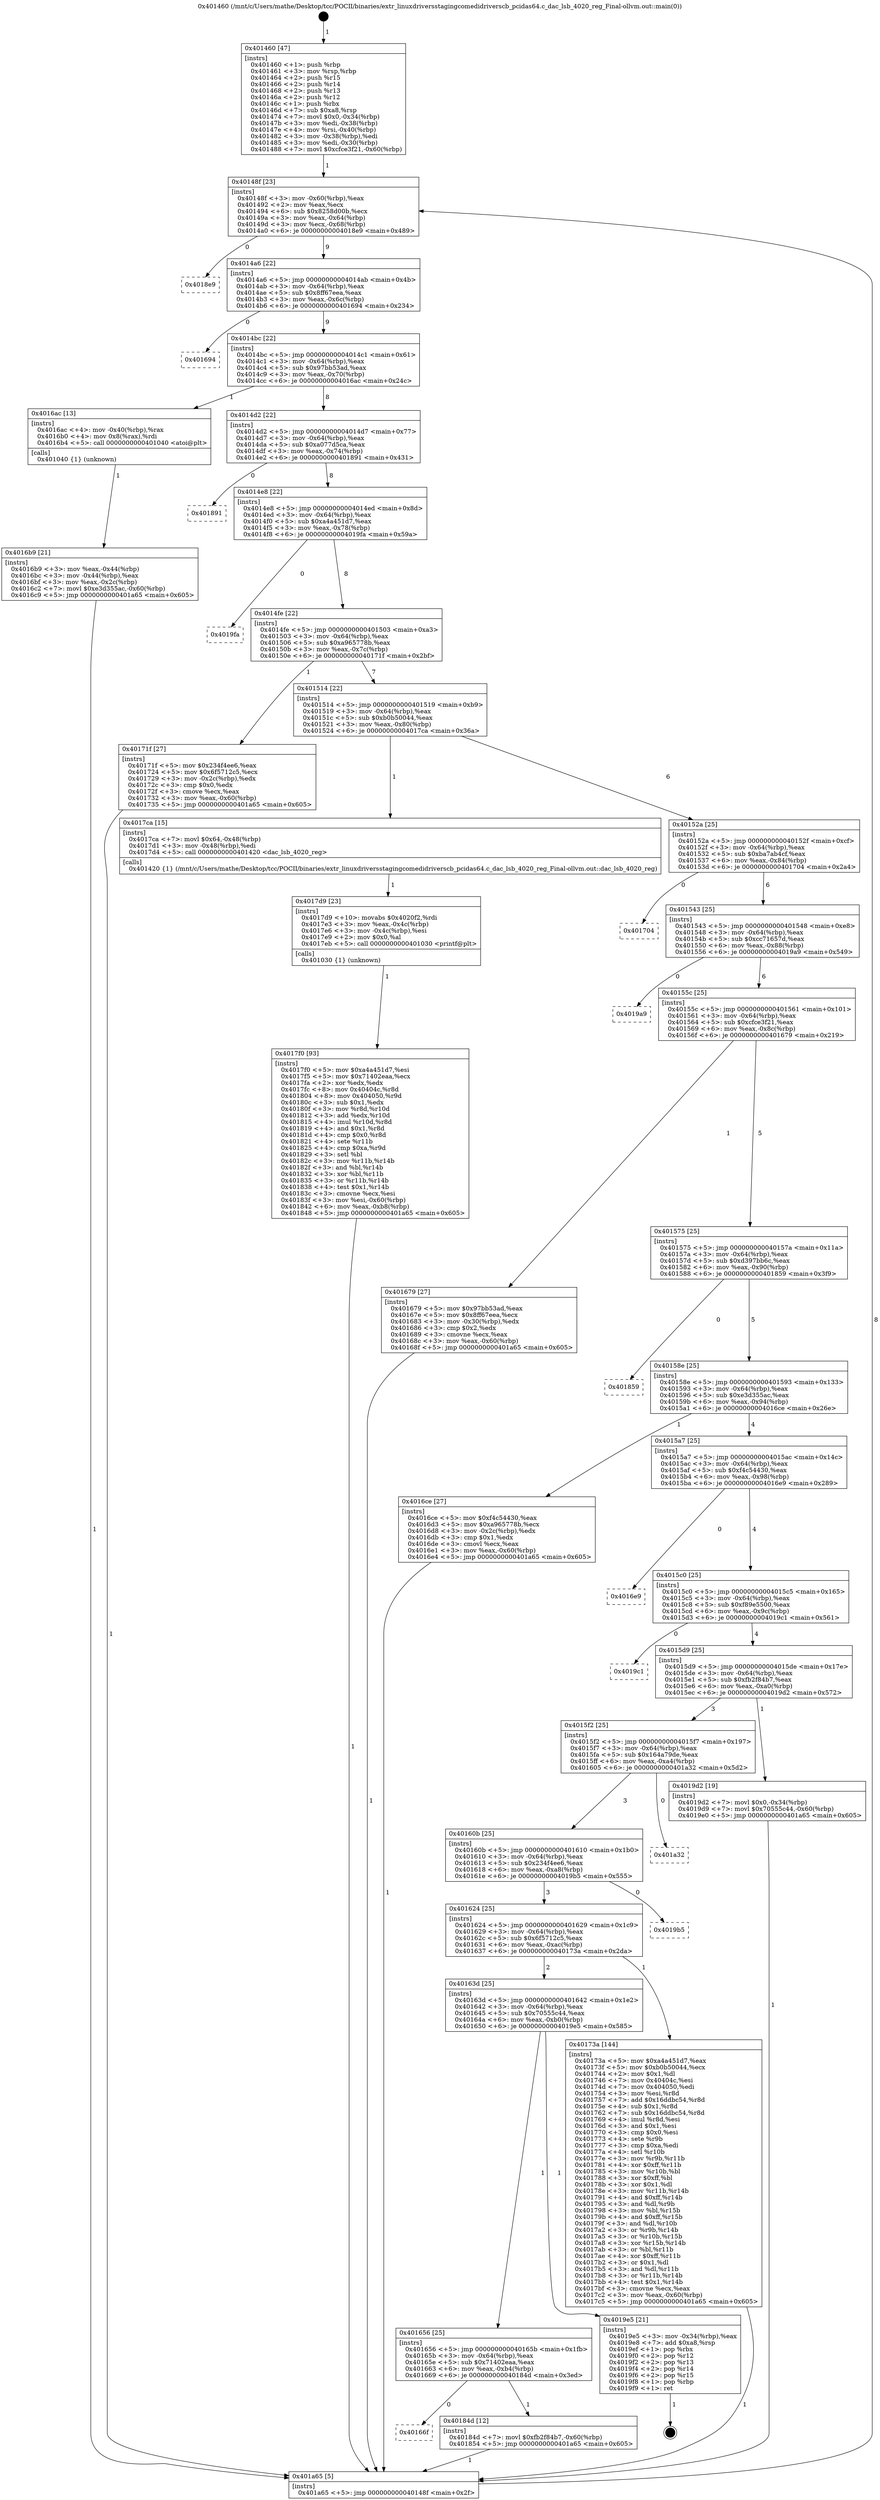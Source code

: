 digraph "0x401460" {
  label = "0x401460 (/mnt/c/Users/mathe/Desktop/tcc/POCII/binaries/extr_linuxdriversstagingcomedidriverscb_pcidas64.c_dac_lsb_4020_reg_Final-ollvm.out::main(0))"
  labelloc = "t"
  node[shape=record]

  Entry [label="",width=0.3,height=0.3,shape=circle,fillcolor=black,style=filled]
  "0x40148f" [label="{
     0x40148f [23]\l
     | [instrs]\l
     &nbsp;&nbsp;0x40148f \<+3\>: mov -0x60(%rbp),%eax\l
     &nbsp;&nbsp;0x401492 \<+2\>: mov %eax,%ecx\l
     &nbsp;&nbsp;0x401494 \<+6\>: sub $0x8258d00b,%ecx\l
     &nbsp;&nbsp;0x40149a \<+3\>: mov %eax,-0x64(%rbp)\l
     &nbsp;&nbsp;0x40149d \<+3\>: mov %ecx,-0x68(%rbp)\l
     &nbsp;&nbsp;0x4014a0 \<+6\>: je 00000000004018e9 \<main+0x489\>\l
  }"]
  "0x4018e9" [label="{
     0x4018e9\l
  }", style=dashed]
  "0x4014a6" [label="{
     0x4014a6 [22]\l
     | [instrs]\l
     &nbsp;&nbsp;0x4014a6 \<+5\>: jmp 00000000004014ab \<main+0x4b\>\l
     &nbsp;&nbsp;0x4014ab \<+3\>: mov -0x64(%rbp),%eax\l
     &nbsp;&nbsp;0x4014ae \<+5\>: sub $0x8ff67eea,%eax\l
     &nbsp;&nbsp;0x4014b3 \<+3\>: mov %eax,-0x6c(%rbp)\l
     &nbsp;&nbsp;0x4014b6 \<+6\>: je 0000000000401694 \<main+0x234\>\l
  }"]
  Exit [label="",width=0.3,height=0.3,shape=circle,fillcolor=black,style=filled,peripheries=2]
  "0x401694" [label="{
     0x401694\l
  }", style=dashed]
  "0x4014bc" [label="{
     0x4014bc [22]\l
     | [instrs]\l
     &nbsp;&nbsp;0x4014bc \<+5\>: jmp 00000000004014c1 \<main+0x61\>\l
     &nbsp;&nbsp;0x4014c1 \<+3\>: mov -0x64(%rbp),%eax\l
     &nbsp;&nbsp;0x4014c4 \<+5\>: sub $0x97bb53ad,%eax\l
     &nbsp;&nbsp;0x4014c9 \<+3\>: mov %eax,-0x70(%rbp)\l
     &nbsp;&nbsp;0x4014cc \<+6\>: je 00000000004016ac \<main+0x24c\>\l
  }"]
  "0x40166f" [label="{
     0x40166f\l
  }", style=dashed]
  "0x4016ac" [label="{
     0x4016ac [13]\l
     | [instrs]\l
     &nbsp;&nbsp;0x4016ac \<+4\>: mov -0x40(%rbp),%rax\l
     &nbsp;&nbsp;0x4016b0 \<+4\>: mov 0x8(%rax),%rdi\l
     &nbsp;&nbsp;0x4016b4 \<+5\>: call 0000000000401040 \<atoi@plt\>\l
     | [calls]\l
     &nbsp;&nbsp;0x401040 \{1\} (unknown)\l
  }"]
  "0x4014d2" [label="{
     0x4014d2 [22]\l
     | [instrs]\l
     &nbsp;&nbsp;0x4014d2 \<+5\>: jmp 00000000004014d7 \<main+0x77\>\l
     &nbsp;&nbsp;0x4014d7 \<+3\>: mov -0x64(%rbp),%eax\l
     &nbsp;&nbsp;0x4014da \<+5\>: sub $0xa077d5ca,%eax\l
     &nbsp;&nbsp;0x4014df \<+3\>: mov %eax,-0x74(%rbp)\l
     &nbsp;&nbsp;0x4014e2 \<+6\>: je 0000000000401891 \<main+0x431\>\l
  }"]
  "0x40184d" [label="{
     0x40184d [12]\l
     | [instrs]\l
     &nbsp;&nbsp;0x40184d \<+7\>: movl $0xfb2f84b7,-0x60(%rbp)\l
     &nbsp;&nbsp;0x401854 \<+5\>: jmp 0000000000401a65 \<main+0x605\>\l
  }"]
  "0x401891" [label="{
     0x401891\l
  }", style=dashed]
  "0x4014e8" [label="{
     0x4014e8 [22]\l
     | [instrs]\l
     &nbsp;&nbsp;0x4014e8 \<+5\>: jmp 00000000004014ed \<main+0x8d\>\l
     &nbsp;&nbsp;0x4014ed \<+3\>: mov -0x64(%rbp),%eax\l
     &nbsp;&nbsp;0x4014f0 \<+5\>: sub $0xa4a451d7,%eax\l
     &nbsp;&nbsp;0x4014f5 \<+3\>: mov %eax,-0x78(%rbp)\l
     &nbsp;&nbsp;0x4014f8 \<+6\>: je 00000000004019fa \<main+0x59a\>\l
  }"]
  "0x401656" [label="{
     0x401656 [25]\l
     | [instrs]\l
     &nbsp;&nbsp;0x401656 \<+5\>: jmp 000000000040165b \<main+0x1fb\>\l
     &nbsp;&nbsp;0x40165b \<+3\>: mov -0x64(%rbp),%eax\l
     &nbsp;&nbsp;0x40165e \<+5\>: sub $0x71402eaa,%eax\l
     &nbsp;&nbsp;0x401663 \<+6\>: mov %eax,-0xb4(%rbp)\l
     &nbsp;&nbsp;0x401669 \<+6\>: je 000000000040184d \<main+0x3ed\>\l
  }"]
  "0x4019fa" [label="{
     0x4019fa\l
  }", style=dashed]
  "0x4014fe" [label="{
     0x4014fe [22]\l
     | [instrs]\l
     &nbsp;&nbsp;0x4014fe \<+5\>: jmp 0000000000401503 \<main+0xa3\>\l
     &nbsp;&nbsp;0x401503 \<+3\>: mov -0x64(%rbp),%eax\l
     &nbsp;&nbsp;0x401506 \<+5\>: sub $0xa965778b,%eax\l
     &nbsp;&nbsp;0x40150b \<+3\>: mov %eax,-0x7c(%rbp)\l
     &nbsp;&nbsp;0x40150e \<+6\>: je 000000000040171f \<main+0x2bf\>\l
  }"]
  "0x4019e5" [label="{
     0x4019e5 [21]\l
     | [instrs]\l
     &nbsp;&nbsp;0x4019e5 \<+3\>: mov -0x34(%rbp),%eax\l
     &nbsp;&nbsp;0x4019e8 \<+7\>: add $0xa8,%rsp\l
     &nbsp;&nbsp;0x4019ef \<+1\>: pop %rbx\l
     &nbsp;&nbsp;0x4019f0 \<+2\>: pop %r12\l
     &nbsp;&nbsp;0x4019f2 \<+2\>: pop %r13\l
     &nbsp;&nbsp;0x4019f4 \<+2\>: pop %r14\l
     &nbsp;&nbsp;0x4019f6 \<+2\>: pop %r15\l
     &nbsp;&nbsp;0x4019f8 \<+1\>: pop %rbp\l
     &nbsp;&nbsp;0x4019f9 \<+1\>: ret\l
  }"]
  "0x40171f" [label="{
     0x40171f [27]\l
     | [instrs]\l
     &nbsp;&nbsp;0x40171f \<+5\>: mov $0x234f4ee6,%eax\l
     &nbsp;&nbsp;0x401724 \<+5\>: mov $0x6f5712c5,%ecx\l
     &nbsp;&nbsp;0x401729 \<+3\>: mov -0x2c(%rbp),%edx\l
     &nbsp;&nbsp;0x40172c \<+3\>: cmp $0x0,%edx\l
     &nbsp;&nbsp;0x40172f \<+3\>: cmove %ecx,%eax\l
     &nbsp;&nbsp;0x401732 \<+3\>: mov %eax,-0x60(%rbp)\l
     &nbsp;&nbsp;0x401735 \<+5\>: jmp 0000000000401a65 \<main+0x605\>\l
  }"]
  "0x401514" [label="{
     0x401514 [22]\l
     | [instrs]\l
     &nbsp;&nbsp;0x401514 \<+5\>: jmp 0000000000401519 \<main+0xb9\>\l
     &nbsp;&nbsp;0x401519 \<+3\>: mov -0x64(%rbp),%eax\l
     &nbsp;&nbsp;0x40151c \<+5\>: sub $0xb0b50044,%eax\l
     &nbsp;&nbsp;0x401521 \<+3\>: mov %eax,-0x80(%rbp)\l
     &nbsp;&nbsp;0x401524 \<+6\>: je 00000000004017ca \<main+0x36a\>\l
  }"]
  "0x4017f0" [label="{
     0x4017f0 [93]\l
     | [instrs]\l
     &nbsp;&nbsp;0x4017f0 \<+5\>: mov $0xa4a451d7,%esi\l
     &nbsp;&nbsp;0x4017f5 \<+5\>: mov $0x71402eaa,%ecx\l
     &nbsp;&nbsp;0x4017fa \<+2\>: xor %edx,%edx\l
     &nbsp;&nbsp;0x4017fc \<+8\>: mov 0x40404c,%r8d\l
     &nbsp;&nbsp;0x401804 \<+8\>: mov 0x404050,%r9d\l
     &nbsp;&nbsp;0x40180c \<+3\>: sub $0x1,%edx\l
     &nbsp;&nbsp;0x40180f \<+3\>: mov %r8d,%r10d\l
     &nbsp;&nbsp;0x401812 \<+3\>: add %edx,%r10d\l
     &nbsp;&nbsp;0x401815 \<+4\>: imul %r10d,%r8d\l
     &nbsp;&nbsp;0x401819 \<+4\>: and $0x1,%r8d\l
     &nbsp;&nbsp;0x40181d \<+4\>: cmp $0x0,%r8d\l
     &nbsp;&nbsp;0x401821 \<+4\>: sete %r11b\l
     &nbsp;&nbsp;0x401825 \<+4\>: cmp $0xa,%r9d\l
     &nbsp;&nbsp;0x401829 \<+3\>: setl %bl\l
     &nbsp;&nbsp;0x40182c \<+3\>: mov %r11b,%r14b\l
     &nbsp;&nbsp;0x40182f \<+3\>: and %bl,%r14b\l
     &nbsp;&nbsp;0x401832 \<+3\>: xor %bl,%r11b\l
     &nbsp;&nbsp;0x401835 \<+3\>: or %r11b,%r14b\l
     &nbsp;&nbsp;0x401838 \<+4\>: test $0x1,%r14b\l
     &nbsp;&nbsp;0x40183c \<+3\>: cmovne %ecx,%esi\l
     &nbsp;&nbsp;0x40183f \<+3\>: mov %esi,-0x60(%rbp)\l
     &nbsp;&nbsp;0x401842 \<+6\>: mov %eax,-0xb8(%rbp)\l
     &nbsp;&nbsp;0x401848 \<+5\>: jmp 0000000000401a65 \<main+0x605\>\l
  }"]
  "0x4017ca" [label="{
     0x4017ca [15]\l
     | [instrs]\l
     &nbsp;&nbsp;0x4017ca \<+7\>: movl $0x64,-0x48(%rbp)\l
     &nbsp;&nbsp;0x4017d1 \<+3\>: mov -0x48(%rbp),%edi\l
     &nbsp;&nbsp;0x4017d4 \<+5\>: call 0000000000401420 \<dac_lsb_4020_reg\>\l
     | [calls]\l
     &nbsp;&nbsp;0x401420 \{1\} (/mnt/c/Users/mathe/Desktop/tcc/POCII/binaries/extr_linuxdriversstagingcomedidriverscb_pcidas64.c_dac_lsb_4020_reg_Final-ollvm.out::dac_lsb_4020_reg)\l
  }"]
  "0x40152a" [label="{
     0x40152a [25]\l
     | [instrs]\l
     &nbsp;&nbsp;0x40152a \<+5\>: jmp 000000000040152f \<main+0xcf\>\l
     &nbsp;&nbsp;0x40152f \<+3\>: mov -0x64(%rbp),%eax\l
     &nbsp;&nbsp;0x401532 \<+5\>: sub $0xba7ab4cf,%eax\l
     &nbsp;&nbsp;0x401537 \<+6\>: mov %eax,-0x84(%rbp)\l
     &nbsp;&nbsp;0x40153d \<+6\>: je 0000000000401704 \<main+0x2a4\>\l
  }"]
  "0x4017d9" [label="{
     0x4017d9 [23]\l
     | [instrs]\l
     &nbsp;&nbsp;0x4017d9 \<+10\>: movabs $0x4020f2,%rdi\l
     &nbsp;&nbsp;0x4017e3 \<+3\>: mov %eax,-0x4c(%rbp)\l
     &nbsp;&nbsp;0x4017e6 \<+3\>: mov -0x4c(%rbp),%esi\l
     &nbsp;&nbsp;0x4017e9 \<+2\>: mov $0x0,%al\l
     &nbsp;&nbsp;0x4017eb \<+5\>: call 0000000000401030 \<printf@plt\>\l
     | [calls]\l
     &nbsp;&nbsp;0x401030 \{1\} (unknown)\l
  }"]
  "0x401704" [label="{
     0x401704\l
  }", style=dashed]
  "0x401543" [label="{
     0x401543 [25]\l
     | [instrs]\l
     &nbsp;&nbsp;0x401543 \<+5\>: jmp 0000000000401548 \<main+0xe8\>\l
     &nbsp;&nbsp;0x401548 \<+3\>: mov -0x64(%rbp),%eax\l
     &nbsp;&nbsp;0x40154b \<+5\>: sub $0xcc71657d,%eax\l
     &nbsp;&nbsp;0x401550 \<+6\>: mov %eax,-0x88(%rbp)\l
     &nbsp;&nbsp;0x401556 \<+6\>: je 00000000004019a9 \<main+0x549\>\l
  }"]
  "0x40163d" [label="{
     0x40163d [25]\l
     | [instrs]\l
     &nbsp;&nbsp;0x40163d \<+5\>: jmp 0000000000401642 \<main+0x1e2\>\l
     &nbsp;&nbsp;0x401642 \<+3\>: mov -0x64(%rbp),%eax\l
     &nbsp;&nbsp;0x401645 \<+5\>: sub $0x70555c44,%eax\l
     &nbsp;&nbsp;0x40164a \<+6\>: mov %eax,-0xb0(%rbp)\l
     &nbsp;&nbsp;0x401650 \<+6\>: je 00000000004019e5 \<main+0x585\>\l
  }"]
  "0x4019a9" [label="{
     0x4019a9\l
  }", style=dashed]
  "0x40155c" [label="{
     0x40155c [25]\l
     | [instrs]\l
     &nbsp;&nbsp;0x40155c \<+5\>: jmp 0000000000401561 \<main+0x101\>\l
     &nbsp;&nbsp;0x401561 \<+3\>: mov -0x64(%rbp),%eax\l
     &nbsp;&nbsp;0x401564 \<+5\>: sub $0xcfce3f21,%eax\l
     &nbsp;&nbsp;0x401569 \<+6\>: mov %eax,-0x8c(%rbp)\l
     &nbsp;&nbsp;0x40156f \<+6\>: je 0000000000401679 \<main+0x219\>\l
  }"]
  "0x40173a" [label="{
     0x40173a [144]\l
     | [instrs]\l
     &nbsp;&nbsp;0x40173a \<+5\>: mov $0xa4a451d7,%eax\l
     &nbsp;&nbsp;0x40173f \<+5\>: mov $0xb0b50044,%ecx\l
     &nbsp;&nbsp;0x401744 \<+2\>: mov $0x1,%dl\l
     &nbsp;&nbsp;0x401746 \<+7\>: mov 0x40404c,%esi\l
     &nbsp;&nbsp;0x40174d \<+7\>: mov 0x404050,%edi\l
     &nbsp;&nbsp;0x401754 \<+3\>: mov %esi,%r8d\l
     &nbsp;&nbsp;0x401757 \<+7\>: add $0x16ddbc54,%r8d\l
     &nbsp;&nbsp;0x40175e \<+4\>: sub $0x1,%r8d\l
     &nbsp;&nbsp;0x401762 \<+7\>: sub $0x16ddbc54,%r8d\l
     &nbsp;&nbsp;0x401769 \<+4\>: imul %r8d,%esi\l
     &nbsp;&nbsp;0x40176d \<+3\>: and $0x1,%esi\l
     &nbsp;&nbsp;0x401770 \<+3\>: cmp $0x0,%esi\l
     &nbsp;&nbsp;0x401773 \<+4\>: sete %r9b\l
     &nbsp;&nbsp;0x401777 \<+3\>: cmp $0xa,%edi\l
     &nbsp;&nbsp;0x40177a \<+4\>: setl %r10b\l
     &nbsp;&nbsp;0x40177e \<+3\>: mov %r9b,%r11b\l
     &nbsp;&nbsp;0x401781 \<+4\>: xor $0xff,%r11b\l
     &nbsp;&nbsp;0x401785 \<+3\>: mov %r10b,%bl\l
     &nbsp;&nbsp;0x401788 \<+3\>: xor $0xff,%bl\l
     &nbsp;&nbsp;0x40178b \<+3\>: xor $0x1,%dl\l
     &nbsp;&nbsp;0x40178e \<+3\>: mov %r11b,%r14b\l
     &nbsp;&nbsp;0x401791 \<+4\>: and $0xff,%r14b\l
     &nbsp;&nbsp;0x401795 \<+3\>: and %dl,%r9b\l
     &nbsp;&nbsp;0x401798 \<+3\>: mov %bl,%r15b\l
     &nbsp;&nbsp;0x40179b \<+4\>: and $0xff,%r15b\l
     &nbsp;&nbsp;0x40179f \<+3\>: and %dl,%r10b\l
     &nbsp;&nbsp;0x4017a2 \<+3\>: or %r9b,%r14b\l
     &nbsp;&nbsp;0x4017a5 \<+3\>: or %r10b,%r15b\l
     &nbsp;&nbsp;0x4017a8 \<+3\>: xor %r15b,%r14b\l
     &nbsp;&nbsp;0x4017ab \<+3\>: or %bl,%r11b\l
     &nbsp;&nbsp;0x4017ae \<+4\>: xor $0xff,%r11b\l
     &nbsp;&nbsp;0x4017b2 \<+3\>: or $0x1,%dl\l
     &nbsp;&nbsp;0x4017b5 \<+3\>: and %dl,%r11b\l
     &nbsp;&nbsp;0x4017b8 \<+3\>: or %r11b,%r14b\l
     &nbsp;&nbsp;0x4017bb \<+4\>: test $0x1,%r14b\l
     &nbsp;&nbsp;0x4017bf \<+3\>: cmovne %ecx,%eax\l
     &nbsp;&nbsp;0x4017c2 \<+3\>: mov %eax,-0x60(%rbp)\l
     &nbsp;&nbsp;0x4017c5 \<+5\>: jmp 0000000000401a65 \<main+0x605\>\l
  }"]
  "0x401679" [label="{
     0x401679 [27]\l
     | [instrs]\l
     &nbsp;&nbsp;0x401679 \<+5\>: mov $0x97bb53ad,%eax\l
     &nbsp;&nbsp;0x40167e \<+5\>: mov $0x8ff67eea,%ecx\l
     &nbsp;&nbsp;0x401683 \<+3\>: mov -0x30(%rbp),%edx\l
     &nbsp;&nbsp;0x401686 \<+3\>: cmp $0x2,%edx\l
     &nbsp;&nbsp;0x401689 \<+3\>: cmovne %ecx,%eax\l
     &nbsp;&nbsp;0x40168c \<+3\>: mov %eax,-0x60(%rbp)\l
     &nbsp;&nbsp;0x40168f \<+5\>: jmp 0000000000401a65 \<main+0x605\>\l
  }"]
  "0x401575" [label="{
     0x401575 [25]\l
     | [instrs]\l
     &nbsp;&nbsp;0x401575 \<+5\>: jmp 000000000040157a \<main+0x11a\>\l
     &nbsp;&nbsp;0x40157a \<+3\>: mov -0x64(%rbp),%eax\l
     &nbsp;&nbsp;0x40157d \<+5\>: sub $0xd397bb6c,%eax\l
     &nbsp;&nbsp;0x401582 \<+6\>: mov %eax,-0x90(%rbp)\l
     &nbsp;&nbsp;0x401588 \<+6\>: je 0000000000401859 \<main+0x3f9\>\l
  }"]
  "0x401a65" [label="{
     0x401a65 [5]\l
     | [instrs]\l
     &nbsp;&nbsp;0x401a65 \<+5\>: jmp 000000000040148f \<main+0x2f\>\l
  }"]
  "0x401460" [label="{
     0x401460 [47]\l
     | [instrs]\l
     &nbsp;&nbsp;0x401460 \<+1\>: push %rbp\l
     &nbsp;&nbsp;0x401461 \<+3\>: mov %rsp,%rbp\l
     &nbsp;&nbsp;0x401464 \<+2\>: push %r15\l
     &nbsp;&nbsp;0x401466 \<+2\>: push %r14\l
     &nbsp;&nbsp;0x401468 \<+2\>: push %r13\l
     &nbsp;&nbsp;0x40146a \<+2\>: push %r12\l
     &nbsp;&nbsp;0x40146c \<+1\>: push %rbx\l
     &nbsp;&nbsp;0x40146d \<+7\>: sub $0xa8,%rsp\l
     &nbsp;&nbsp;0x401474 \<+7\>: movl $0x0,-0x34(%rbp)\l
     &nbsp;&nbsp;0x40147b \<+3\>: mov %edi,-0x38(%rbp)\l
     &nbsp;&nbsp;0x40147e \<+4\>: mov %rsi,-0x40(%rbp)\l
     &nbsp;&nbsp;0x401482 \<+3\>: mov -0x38(%rbp),%edi\l
     &nbsp;&nbsp;0x401485 \<+3\>: mov %edi,-0x30(%rbp)\l
     &nbsp;&nbsp;0x401488 \<+7\>: movl $0xcfce3f21,-0x60(%rbp)\l
  }"]
  "0x4016b9" [label="{
     0x4016b9 [21]\l
     | [instrs]\l
     &nbsp;&nbsp;0x4016b9 \<+3\>: mov %eax,-0x44(%rbp)\l
     &nbsp;&nbsp;0x4016bc \<+3\>: mov -0x44(%rbp),%eax\l
     &nbsp;&nbsp;0x4016bf \<+3\>: mov %eax,-0x2c(%rbp)\l
     &nbsp;&nbsp;0x4016c2 \<+7\>: movl $0xe3d355ac,-0x60(%rbp)\l
     &nbsp;&nbsp;0x4016c9 \<+5\>: jmp 0000000000401a65 \<main+0x605\>\l
  }"]
  "0x401624" [label="{
     0x401624 [25]\l
     | [instrs]\l
     &nbsp;&nbsp;0x401624 \<+5\>: jmp 0000000000401629 \<main+0x1c9\>\l
     &nbsp;&nbsp;0x401629 \<+3\>: mov -0x64(%rbp),%eax\l
     &nbsp;&nbsp;0x40162c \<+5\>: sub $0x6f5712c5,%eax\l
     &nbsp;&nbsp;0x401631 \<+6\>: mov %eax,-0xac(%rbp)\l
     &nbsp;&nbsp;0x401637 \<+6\>: je 000000000040173a \<main+0x2da\>\l
  }"]
  "0x401859" [label="{
     0x401859\l
  }", style=dashed]
  "0x40158e" [label="{
     0x40158e [25]\l
     | [instrs]\l
     &nbsp;&nbsp;0x40158e \<+5\>: jmp 0000000000401593 \<main+0x133\>\l
     &nbsp;&nbsp;0x401593 \<+3\>: mov -0x64(%rbp),%eax\l
     &nbsp;&nbsp;0x401596 \<+5\>: sub $0xe3d355ac,%eax\l
     &nbsp;&nbsp;0x40159b \<+6\>: mov %eax,-0x94(%rbp)\l
     &nbsp;&nbsp;0x4015a1 \<+6\>: je 00000000004016ce \<main+0x26e\>\l
  }"]
  "0x4019b5" [label="{
     0x4019b5\l
  }", style=dashed]
  "0x4016ce" [label="{
     0x4016ce [27]\l
     | [instrs]\l
     &nbsp;&nbsp;0x4016ce \<+5\>: mov $0xf4c54430,%eax\l
     &nbsp;&nbsp;0x4016d3 \<+5\>: mov $0xa965778b,%ecx\l
     &nbsp;&nbsp;0x4016d8 \<+3\>: mov -0x2c(%rbp),%edx\l
     &nbsp;&nbsp;0x4016db \<+3\>: cmp $0x1,%edx\l
     &nbsp;&nbsp;0x4016de \<+3\>: cmovl %ecx,%eax\l
     &nbsp;&nbsp;0x4016e1 \<+3\>: mov %eax,-0x60(%rbp)\l
     &nbsp;&nbsp;0x4016e4 \<+5\>: jmp 0000000000401a65 \<main+0x605\>\l
  }"]
  "0x4015a7" [label="{
     0x4015a7 [25]\l
     | [instrs]\l
     &nbsp;&nbsp;0x4015a7 \<+5\>: jmp 00000000004015ac \<main+0x14c\>\l
     &nbsp;&nbsp;0x4015ac \<+3\>: mov -0x64(%rbp),%eax\l
     &nbsp;&nbsp;0x4015af \<+5\>: sub $0xf4c54430,%eax\l
     &nbsp;&nbsp;0x4015b4 \<+6\>: mov %eax,-0x98(%rbp)\l
     &nbsp;&nbsp;0x4015ba \<+6\>: je 00000000004016e9 \<main+0x289\>\l
  }"]
  "0x40160b" [label="{
     0x40160b [25]\l
     | [instrs]\l
     &nbsp;&nbsp;0x40160b \<+5\>: jmp 0000000000401610 \<main+0x1b0\>\l
     &nbsp;&nbsp;0x401610 \<+3\>: mov -0x64(%rbp),%eax\l
     &nbsp;&nbsp;0x401613 \<+5\>: sub $0x234f4ee6,%eax\l
     &nbsp;&nbsp;0x401618 \<+6\>: mov %eax,-0xa8(%rbp)\l
     &nbsp;&nbsp;0x40161e \<+6\>: je 00000000004019b5 \<main+0x555\>\l
  }"]
  "0x4016e9" [label="{
     0x4016e9\l
  }", style=dashed]
  "0x4015c0" [label="{
     0x4015c0 [25]\l
     | [instrs]\l
     &nbsp;&nbsp;0x4015c0 \<+5\>: jmp 00000000004015c5 \<main+0x165\>\l
     &nbsp;&nbsp;0x4015c5 \<+3\>: mov -0x64(%rbp),%eax\l
     &nbsp;&nbsp;0x4015c8 \<+5\>: sub $0xf89e5500,%eax\l
     &nbsp;&nbsp;0x4015cd \<+6\>: mov %eax,-0x9c(%rbp)\l
     &nbsp;&nbsp;0x4015d3 \<+6\>: je 00000000004019c1 \<main+0x561\>\l
  }"]
  "0x401a32" [label="{
     0x401a32\l
  }", style=dashed]
  "0x4019c1" [label="{
     0x4019c1\l
  }", style=dashed]
  "0x4015d9" [label="{
     0x4015d9 [25]\l
     | [instrs]\l
     &nbsp;&nbsp;0x4015d9 \<+5\>: jmp 00000000004015de \<main+0x17e\>\l
     &nbsp;&nbsp;0x4015de \<+3\>: mov -0x64(%rbp),%eax\l
     &nbsp;&nbsp;0x4015e1 \<+5\>: sub $0xfb2f84b7,%eax\l
     &nbsp;&nbsp;0x4015e6 \<+6\>: mov %eax,-0xa0(%rbp)\l
     &nbsp;&nbsp;0x4015ec \<+6\>: je 00000000004019d2 \<main+0x572\>\l
  }"]
  "0x4015f2" [label="{
     0x4015f2 [25]\l
     | [instrs]\l
     &nbsp;&nbsp;0x4015f2 \<+5\>: jmp 00000000004015f7 \<main+0x197\>\l
     &nbsp;&nbsp;0x4015f7 \<+3\>: mov -0x64(%rbp),%eax\l
     &nbsp;&nbsp;0x4015fa \<+5\>: sub $0x164a79de,%eax\l
     &nbsp;&nbsp;0x4015ff \<+6\>: mov %eax,-0xa4(%rbp)\l
     &nbsp;&nbsp;0x401605 \<+6\>: je 0000000000401a32 \<main+0x5d2\>\l
  }"]
  "0x4019d2" [label="{
     0x4019d2 [19]\l
     | [instrs]\l
     &nbsp;&nbsp;0x4019d2 \<+7\>: movl $0x0,-0x34(%rbp)\l
     &nbsp;&nbsp;0x4019d9 \<+7\>: movl $0x70555c44,-0x60(%rbp)\l
     &nbsp;&nbsp;0x4019e0 \<+5\>: jmp 0000000000401a65 \<main+0x605\>\l
  }"]
  Entry -> "0x401460" [label=" 1"]
  "0x40148f" -> "0x4018e9" [label=" 0"]
  "0x40148f" -> "0x4014a6" [label=" 9"]
  "0x4019e5" -> Exit [label=" 1"]
  "0x4014a6" -> "0x401694" [label=" 0"]
  "0x4014a6" -> "0x4014bc" [label=" 9"]
  "0x4019d2" -> "0x401a65" [label=" 1"]
  "0x4014bc" -> "0x4016ac" [label=" 1"]
  "0x4014bc" -> "0x4014d2" [label=" 8"]
  "0x40184d" -> "0x401a65" [label=" 1"]
  "0x4014d2" -> "0x401891" [label=" 0"]
  "0x4014d2" -> "0x4014e8" [label=" 8"]
  "0x401656" -> "0x40166f" [label=" 0"]
  "0x4014e8" -> "0x4019fa" [label=" 0"]
  "0x4014e8" -> "0x4014fe" [label=" 8"]
  "0x401656" -> "0x40184d" [label=" 1"]
  "0x4014fe" -> "0x40171f" [label=" 1"]
  "0x4014fe" -> "0x401514" [label=" 7"]
  "0x40163d" -> "0x401656" [label=" 1"]
  "0x401514" -> "0x4017ca" [label=" 1"]
  "0x401514" -> "0x40152a" [label=" 6"]
  "0x40163d" -> "0x4019e5" [label=" 1"]
  "0x40152a" -> "0x401704" [label=" 0"]
  "0x40152a" -> "0x401543" [label=" 6"]
  "0x4017f0" -> "0x401a65" [label=" 1"]
  "0x401543" -> "0x4019a9" [label=" 0"]
  "0x401543" -> "0x40155c" [label=" 6"]
  "0x4017d9" -> "0x4017f0" [label=" 1"]
  "0x40155c" -> "0x401679" [label=" 1"]
  "0x40155c" -> "0x401575" [label=" 5"]
  "0x401679" -> "0x401a65" [label=" 1"]
  "0x401460" -> "0x40148f" [label=" 1"]
  "0x401a65" -> "0x40148f" [label=" 8"]
  "0x4016ac" -> "0x4016b9" [label=" 1"]
  "0x4016b9" -> "0x401a65" [label=" 1"]
  "0x4017ca" -> "0x4017d9" [label=" 1"]
  "0x401575" -> "0x401859" [label=" 0"]
  "0x401575" -> "0x40158e" [label=" 5"]
  "0x401624" -> "0x40163d" [label=" 2"]
  "0x40158e" -> "0x4016ce" [label=" 1"]
  "0x40158e" -> "0x4015a7" [label=" 4"]
  "0x4016ce" -> "0x401a65" [label=" 1"]
  "0x40171f" -> "0x401a65" [label=" 1"]
  "0x401624" -> "0x40173a" [label=" 1"]
  "0x4015a7" -> "0x4016e9" [label=" 0"]
  "0x4015a7" -> "0x4015c0" [label=" 4"]
  "0x40160b" -> "0x401624" [label=" 3"]
  "0x4015c0" -> "0x4019c1" [label=" 0"]
  "0x4015c0" -> "0x4015d9" [label=" 4"]
  "0x40160b" -> "0x4019b5" [label=" 0"]
  "0x4015d9" -> "0x4019d2" [label=" 1"]
  "0x4015d9" -> "0x4015f2" [label=" 3"]
  "0x40173a" -> "0x401a65" [label=" 1"]
  "0x4015f2" -> "0x401a32" [label=" 0"]
  "0x4015f2" -> "0x40160b" [label=" 3"]
}
